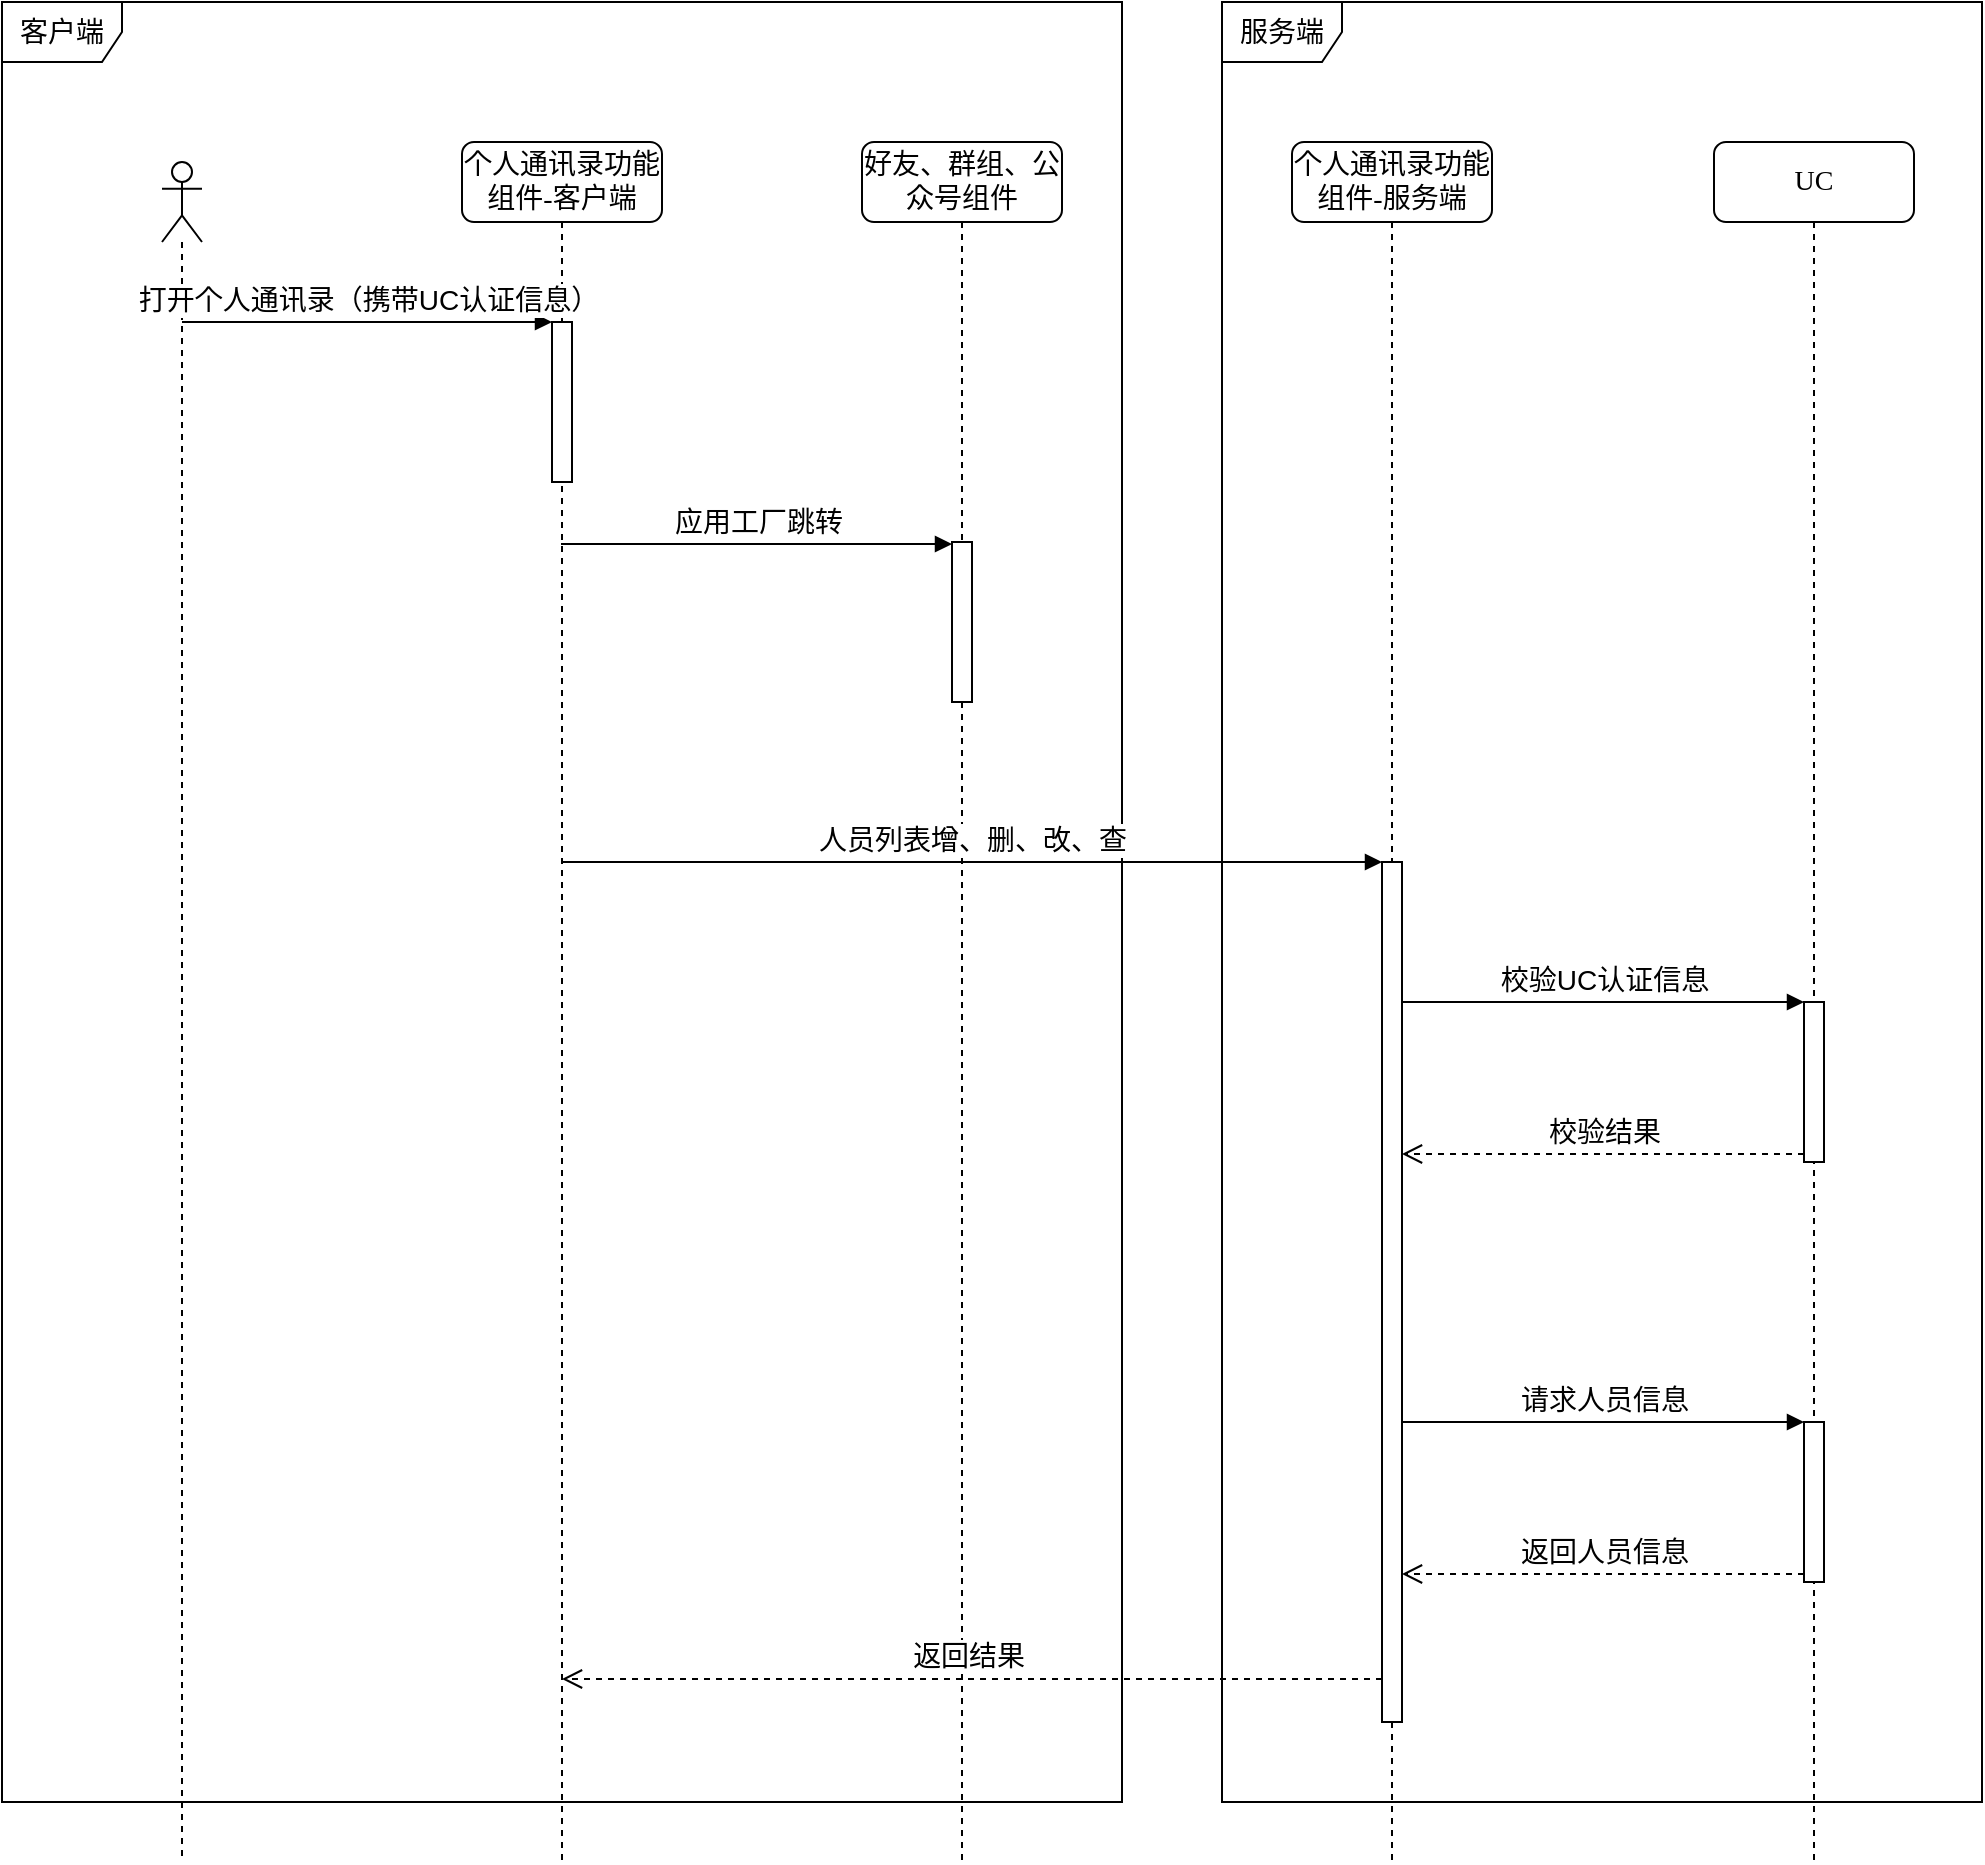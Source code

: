 <mxfile version="20.1.1" type="github" pages="3">
  <diagram name="个人通讯录" id="13e1069c-82ec-6db2-03f1-153e76fe0fe0">
    <mxGraphModel dx="1422" dy="914" grid="1" gridSize="10" guides="1" tooltips="1" connect="1" arrows="1" fold="1" page="1" pageScale="1" pageWidth="1100" pageHeight="850" background="none" math="0" shadow="0">
      <root>
        <mxCell id="0" />
        <mxCell id="1" parent="0" />
        <mxCell id="hYCwRgtjoV_y1NuRYDU3-8" value="服务端" style="shape=umlFrame;whiteSpace=wrap;html=1;fontSize=14;" parent="1" vertex="1">
          <mxGeometry x="640" y="20" width="380" height="900" as="geometry" />
        </mxCell>
        <mxCell id="hYCwRgtjoV_y1NuRYDU3-7" value="客户端" style="shape=umlFrame;whiteSpace=wrap;html=1;fontSize=14;" parent="1" vertex="1">
          <mxGeometry x="30" y="20" width="560" height="900" as="geometry" />
        </mxCell>
        <mxCell id="7baba1c4bc27f4b0-2" value="好友、群组、公众号组件" style="shape=umlLifeline;perimeter=lifelinePerimeter;whiteSpace=wrap;html=1;container=1;collapsible=0;recursiveResize=0;outlineConnect=0;rounded=1;shadow=0;comic=0;labelBackgroundColor=none;strokeWidth=1;fontFamily=Verdana;fontSize=14;align=center;" parent="1" vertex="1">
          <mxGeometry x="460" y="90" width="100" height="860" as="geometry" />
        </mxCell>
        <mxCell id="hYCwRgtjoV_y1NuRYDU3-3" value="" style="html=1;points=[];perimeter=orthogonalPerimeter;fontSize=14;" parent="7baba1c4bc27f4b0-2" vertex="1">
          <mxGeometry x="45" y="200" width="10" height="80" as="geometry" />
        </mxCell>
        <mxCell id="7baba1c4bc27f4b0-3" value="个人通讯录功能组件-服务端" style="shape=umlLifeline;perimeter=lifelinePerimeter;whiteSpace=wrap;html=1;container=1;collapsible=0;recursiveResize=0;outlineConnect=0;rounded=1;shadow=0;comic=0;labelBackgroundColor=none;strokeWidth=1;fontFamily=Verdana;fontSize=14;align=center;" parent="1" vertex="1">
          <mxGeometry x="675" y="90" width="100" height="860" as="geometry" />
        </mxCell>
        <mxCell id="7baba1c4bc27f4b0-4" value="UC" style="shape=umlLifeline;perimeter=lifelinePerimeter;whiteSpace=wrap;html=1;container=1;collapsible=0;recursiveResize=0;outlineConnect=0;rounded=1;shadow=0;comic=0;labelBackgroundColor=none;strokeWidth=1;fontFamily=Verdana;fontSize=14;align=center;" parent="1" vertex="1">
          <mxGeometry x="886" y="90" width="100" height="860" as="geometry" />
        </mxCell>
        <mxCell id="hYCwRgtjoV_y1NuRYDU3-20" value="" style="html=1;points=[];perimeter=orthogonalPerimeter;fontSize=14;" parent="7baba1c4bc27f4b0-4" vertex="1">
          <mxGeometry x="45" y="640" width="10" height="80" as="geometry" />
        </mxCell>
        <mxCell id="hYCwRgtjoV_y1NuRYDU3-23" value="" style="html=1;points=[];perimeter=orthogonalPerimeter;fontSize=14;" parent="7baba1c4bc27f4b0-4" vertex="1">
          <mxGeometry x="45" y="430" width="10" height="80" as="geometry" />
        </mxCell>
        <mxCell id="7baba1c4bc27f4b0-8" value="个人通讯录功能组件-客户端" style="shape=umlLifeline;perimeter=lifelinePerimeter;whiteSpace=wrap;html=1;container=1;collapsible=0;recursiveResize=0;outlineConnect=0;rounded=1;shadow=0;comic=0;labelBackgroundColor=none;strokeWidth=1;fontFamily=Verdana;fontSize=14;align=center;" parent="1" vertex="1">
          <mxGeometry x="260" y="90" width="100" height="860" as="geometry" />
        </mxCell>
        <mxCell id="hYCwRgtjoV_y1NuRYDU3-13" value="" style="html=1;points=[];perimeter=orthogonalPerimeter;fontSize=14;" parent="7baba1c4bc27f4b0-8" vertex="1">
          <mxGeometry x="45" y="90" width="10" height="80" as="geometry" />
        </mxCell>
        <mxCell id="hYCwRgtjoV_y1NuRYDU3-4" value="应用工厂跳转" style="html=1;verticalAlign=bottom;endArrow=block;entryX=0;entryY=0;rounded=0;fontSize=14;" parent="1" edge="1">
          <mxGeometry relative="1" as="geometry">
            <mxPoint x="309.5" y="291.0" as="sourcePoint" />
            <mxPoint x="505" y="291.0" as="targetPoint" />
          </mxGeometry>
        </mxCell>
        <mxCell id="hYCwRgtjoV_y1NuRYDU3-11" value="" style="shape=umlLifeline;participant=umlActor;perimeter=lifelinePerimeter;whiteSpace=wrap;html=1;container=1;collapsible=0;recursiveResize=0;verticalAlign=top;spacingTop=36;outlineConnect=0;fontSize=14;" parent="1" vertex="1">
          <mxGeometry x="110" y="100" width="20" height="850" as="geometry" />
        </mxCell>
        <mxCell id="hYCwRgtjoV_y1NuRYDU3-14" value="打开个人通讯录（携带UC认证信息）" style="html=1;verticalAlign=bottom;endArrow=block;entryX=0;entryY=0;rounded=0;fontSize=14;" parent="1" source="hYCwRgtjoV_y1NuRYDU3-11" target="hYCwRgtjoV_y1NuRYDU3-13" edge="1">
          <mxGeometry relative="1" as="geometry">
            <mxPoint x="235" y="180" as="sourcePoint" />
          </mxGeometry>
        </mxCell>
        <mxCell id="hYCwRgtjoV_y1NuRYDU3-17" value="" style="html=1;points=[];perimeter=orthogonalPerimeter;fontSize=14;" parent="1" vertex="1">
          <mxGeometry x="720" y="450" width="10" height="430" as="geometry" />
        </mxCell>
        <mxCell id="hYCwRgtjoV_y1NuRYDU3-18" value="人员列表增、删、改、查" style="html=1;verticalAlign=bottom;endArrow=block;entryX=0;entryY=0;rounded=0;fontSize=14;" parent="1" source="7baba1c4bc27f4b0-8" target="hYCwRgtjoV_y1NuRYDU3-17" edge="1">
          <mxGeometry relative="1" as="geometry">
            <mxPoint x="650" y="450" as="sourcePoint" />
          </mxGeometry>
        </mxCell>
        <mxCell id="hYCwRgtjoV_y1NuRYDU3-19" value="返回结果&amp;nbsp;" style="html=1;verticalAlign=bottom;endArrow=open;dashed=1;endSize=8;exitX=0;exitY=0.95;rounded=0;fontSize=14;" parent="1" source="hYCwRgtjoV_y1NuRYDU3-17" target="7baba1c4bc27f4b0-8" edge="1">
          <mxGeometry relative="1" as="geometry">
            <mxPoint x="650" y="526" as="targetPoint" />
          </mxGeometry>
        </mxCell>
        <mxCell id="hYCwRgtjoV_y1NuRYDU3-21" value="请求人员信息" style="html=1;verticalAlign=bottom;endArrow=block;entryX=0;entryY=0;rounded=0;fontSize=14;" parent="1" source="hYCwRgtjoV_y1NuRYDU3-17" target="hYCwRgtjoV_y1NuRYDU3-20" edge="1">
          <mxGeometry relative="1" as="geometry">
            <mxPoint x="861" y="500" as="sourcePoint" />
          </mxGeometry>
        </mxCell>
        <mxCell id="hYCwRgtjoV_y1NuRYDU3-22" value="返回人员信息" style="html=1;verticalAlign=bottom;endArrow=open;dashed=1;endSize=8;exitX=0;exitY=0.95;rounded=0;fontSize=14;" parent="1" source="hYCwRgtjoV_y1NuRYDU3-20" target="hYCwRgtjoV_y1NuRYDU3-17" edge="1">
          <mxGeometry relative="1" as="geometry">
            <mxPoint x="861" y="576" as="targetPoint" />
          </mxGeometry>
        </mxCell>
        <mxCell id="hYCwRgtjoV_y1NuRYDU3-24" value="校验UC认证信息" style="html=1;verticalAlign=bottom;endArrow=block;entryX=0;entryY=0;rounded=0;fontSize=14;" parent="1" source="hYCwRgtjoV_y1NuRYDU3-17" target="hYCwRgtjoV_y1NuRYDU3-23" edge="1">
          <mxGeometry relative="1" as="geometry">
            <mxPoint x="861" y="520" as="sourcePoint" />
          </mxGeometry>
        </mxCell>
        <mxCell id="hYCwRgtjoV_y1NuRYDU3-25" value="校验结果" style="html=1;verticalAlign=bottom;endArrow=open;dashed=1;endSize=8;exitX=0;exitY=0.95;rounded=0;fontSize=14;" parent="1" source="hYCwRgtjoV_y1NuRYDU3-23" target="hYCwRgtjoV_y1NuRYDU3-17" edge="1">
          <mxGeometry relative="1" as="geometry">
            <mxPoint x="861" y="596" as="targetPoint" />
          </mxGeometry>
        </mxCell>
      </root>
    </mxGraphModel>
  </diagram>
  <diagram id="GgZADI1kegcIHw0jCjdh" name="通用通讯录">
    <mxGraphModel dx="1422" dy="914" grid="1" gridSize="10" guides="1" tooltips="1" connect="1" arrows="1" fold="1" page="1" pageScale="1" pageWidth="827" pageHeight="1169" math="0" shadow="0">
      <root>
        <mxCell id="0" />
        <mxCell id="1" parent="0" />
        <mxCell id="4Rpp94g1ueraMb9Vqwer-1" value="通用通讯录业务组件" style="shape=umlLifeline;perimeter=lifelinePerimeter;whiteSpace=wrap;html=1;container=1;collapsible=0;recursiveResize=0;outlineConnect=0;fontSize=14;" vertex="1" parent="1">
          <mxGeometry x="119" y="80" width="100" height="470" as="geometry" />
        </mxCell>
        <mxCell id="4Rpp94g1ueraMb9Vqwer-7" value="" style="html=1;points=[];perimeter=orthogonalPerimeter;fontSize=14;" vertex="1" parent="4Rpp94g1ueraMb9Vqwer-1">
          <mxGeometry x="45" y="310" width="10" height="40" as="geometry" />
        </mxCell>
        <mxCell id="4Rpp94g1ueraMb9Vqwer-8" value="页面展示" style="edgeStyle=orthogonalEdgeStyle;html=1;align=left;spacingLeft=2;endArrow=block;rounded=0;entryX=1;entryY=0;fontSize=14;" edge="1" target="4Rpp94g1ueraMb9Vqwer-7" parent="4Rpp94g1ueraMb9Vqwer-1">
          <mxGeometry relative="1" as="geometry">
            <mxPoint x="51" y="260" as="sourcePoint" />
            <Array as="points">
              <mxPoint x="75" y="260" />
            </Array>
          </mxGeometry>
        </mxCell>
        <mxCell id="4Rpp94g1ueraMb9Vqwer-2" value="个人通讯录功能组件" style="shape=umlLifeline;perimeter=lifelinePerimeter;whiteSpace=wrap;html=1;container=1;collapsible=0;recursiveResize=0;outlineConnect=0;fontSize=14;" vertex="1" parent="1">
          <mxGeometry x="470" y="80" width="100" height="470" as="geometry" />
        </mxCell>
        <mxCell id="4Rpp94g1ueraMb9Vqwer-3" value="" style="html=1;points=[];perimeter=orthogonalPerimeter;fontSize=14;" vertex="1" parent="4Rpp94g1ueraMb9Vqwer-2">
          <mxGeometry x="45" y="130" width="10" height="80" as="geometry" />
        </mxCell>
        <mxCell id="4Rpp94g1ueraMb9Vqwer-4" value="增、删、改、查请求" style="html=1;verticalAlign=bottom;endArrow=block;entryX=0;entryY=0;rounded=0;fontSize=14;" edge="1" target="4Rpp94g1ueraMb9Vqwer-3" parent="1" source="4Rpp94g1ueraMb9Vqwer-1">
          <mxGeometry relative="1" as="geometry">
            <mxPoint x="445" y="210" as="sourcePoint" />
          </mxGeometry>
        </mxCell>
        <mxCell id="4Rpp94g1ueraMb9Vqwer-5" value="结果" style="html=1;verticalAlign=bottom;endArrow=open;dashed=1;endSize=8;exitX=0;exitY=0.95;rounded=0;fontSize=14;" edge="1" source="4Rpp94g1ueraMb9Vqwer-3" parent="1" target="4Rpp94g1ueraMb9Vqwer-1">
          <mxGeometry relative="1" as="geometry">
            <mxPoint x="445" y="286" as="targetPoint" />
          </mxGeometry>
        </mxCell>
      </root>
    </mxGraphModel>
  </diagram>
  <diagram id="rewn4SoJq_Fjd_aXZ8ri" name="家校通讯录">
    <mxGraphModel dx="1422" dy="914" grid="1" gridSize="10" guides="1" tooltips="1" connect="1" arrows="1" fold="1" page="1" pageScale="1" pageWidth="827" pageHeight="1169" math="0" shadow="0">
      <root>
        <mxCell id="0" />
        <mxCell id="1" parent="0" />
        <mxCell id="yFsyzTuTdebcFBXYkqg_-1" value="家校通讯录业务组件" style="shape=umlLifeline;perimeter=lifelinePerimeter;whiteSpace=wrap;html=1;container=1;collapsible=0;recursiveResize=0;outlineConnect=0;fontSize=14;" vertex="1" parent="1">
          <mxGeometry x="119" y="80" width="100" height="470" as="geometry" />
        </mxCell>
        <mxCell id="yFsyzTuTdebcFBXYkqg_-2" value="" style="html=1;points=[];perimeter=orthogonalPerimeter;fontSize=14;" vertex="1" parent="yFsyzTuTdebcFBXYkqg_-1">
          <mxGeometry x="45" y="310" width="10" height="40" as="geometry" />
        </mxCell>
        <mxCell id="yFsyzTuTdebcFBXYkqg_-3" value="页面展示" style="edgeStyle=orthogonalEdgeStyle;html=1;align=left;spacingLeft=2;endArrow=block;rounded=0;entryX=1;entryY=0;fontSize=14;" edge="1" parent="yFsyzTuTdebcFBXYkqg_-1" target="yFsyzTuTdebcFBXYkqg_-2">
          <mxGeometry relative="1" as="geometry">
            <mxPoint x="51" y="260" as="sourcePoint" />
            <Array as="points">
              <mxPoint x="75" y="260" />
            </Array>
          </mxGeometry>
        </mxCell>
        <mxCell id="yFsyzTuTdebcFBXYkqg_-4" value="个人通讯录功能组件" style="shape=umlLifeline;perimeter=lifelinePerimeter;whiteSpace=wrap;html=1;container=1;collapsible=0;recursiveResize=0;outlineConnect=0;fontSize=14;" vertex="1" parent="1">
          <mxGeometry x="470" y="80" width="100" height="470" as="geometry" />
        </mxCell>
        <mxCell id="yFsyzTuTdebcFBXYkqg_-5" value="" style="html=1;points=[];perimeter=orthogonalPerimeter;fontSize=14;" vertex="1" parent="yFsyzTuTdebcFBXYkqg_-4">
          <mxGeometry x="45" y="130" width="10" height="80" as="geometry" />
        </mxCell>
        <mxCell id="yFsyzTuTdebcFBXYkqg_-6" value="增、删、改、查请求" style="html=1;verticalAlign=bottom;endArrow=block;entryX=0;entryY=0;rounded=0;fontSize=14;" edge="1" parent="1" source="yFsyzTuTdebcFBXYkqg_-1" target="yFsyzTuTdebcFBXYkqg_-5">
          <mxGeometry relative="1" as="geometry">
            <mxPoint x="445" y="210" as="sourcePoint" />
          </mxGeometry>
        </mxCell>
        <mxCell id="yFsyzTuTdebcFBXYkqg_-7" value="" style="html=1;verticalAlign=bottom;endArrow=open;dashed=1;endSize=8;exitX=0;exitY=0.95;rounded=0;fontSize=14;" edge="1" parent="1" source="yFsyzTuTdebcFBXYkqg_-5" target="yFsyzTuTdebcFBXYkqg_-1">
          <mxGeometry relative="1" as="geometry">
            <mxPoint x="445" y="286" as="targetPoint" />
          </mxGeometry>
        </mxCell>
      </root>
    </mxGraphModel>
  </diagram>
</mxfile>
